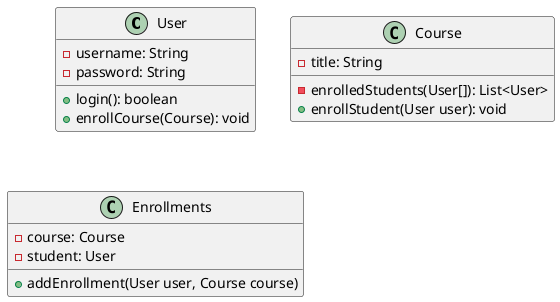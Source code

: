 @startuml
class User {
- username: String
- password: String
+ login(): boolean
+ enrollCourse(Course): void
}

class Course {
- title: String
- enrolledStudents(User[]): List<User>
+ enrollStudent(User user): void
}

class Enrollments {
- course: Course
- student: User
+ addEnrollment(User user, Course course)
}

@enduml